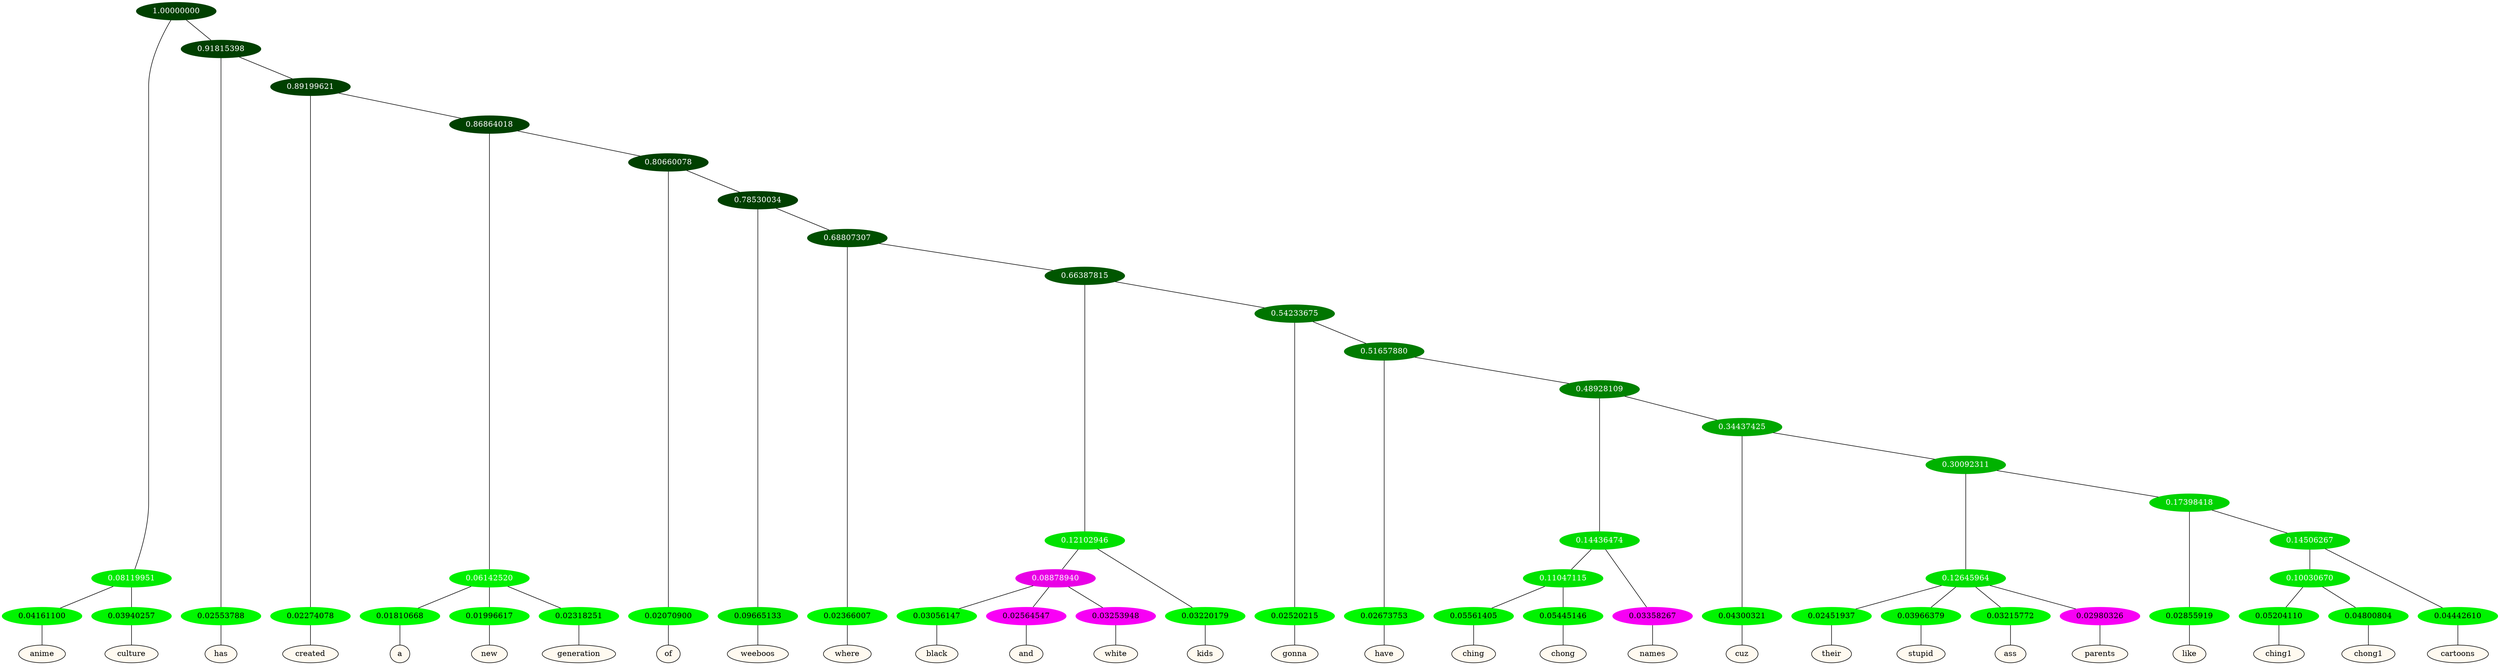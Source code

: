 graph {
	node [format=png height=0.15 nodesep=0.001 ordering=out overlap=prism overlap_scaling=0.01 ranksep=0.001 ratio=0.2 style=filled width=0.15]
	{
		rank=same
		a_w_3 [label=anime color=black fillcolor=floralwhite style="filled,solid"]
		a_w_4 [label=culture color=black fillcolor=floralwhite style="filled,solid"]
		a_w_5 [label=has color=black fillcolor=floralwhite style="filled,solid"]
		a_w_7 [label=created color=black fillcolor=floralwhite style="filled,solid"]
		a_w_11 [label=a color=black fillcolor=floralwhite style="filled,solid"]
		a_w_12 [label=new color=black fillcolor=floralwhite style="filled,solid"]
		a_w_13 [label=generation color=black fillcolor=floralwhite style="filled,solid"]
		a_w_14 [label=of color=black fillcolor=floralwhite style="filled,solid"]
		a_w_16 [label=weeboos color=black fillcolor=floralwhite style="filled,solid"]
		a_w_18 [label=where color=black fillcolor=floralwhite style="filled,solid"]
		a_w_26 [label=black color=black fillcolor=floralwhite style="filled,solid"]
		a_w_27 [label=and color=black fillcolor=floralwhite style="filled,solid"]
		a_w_28 [label=white color=black fillcolor=floralwhite style="filled,solid"]
		a_w_23 [label=kids color=black fillcolor=floralwhite style="filled,solid"]
		a_w_24 [label=gonna color=black fillcolor=floralwhite style="filled,solid"]
		a_w_29 [label=have color=black fillcolor=floralwhite style="filled,solid"]
		a_w_37 [label=ching color=black fillcolor=floralwhite style="filled,solid"]
		a_w_38 [label=chong color=black fillcolor=floralwhite style="filled,solid"]
		a_w_34 [label=names color=black fillcolor=floralwhite style="filled,solid"]
		a_w_35 [label=cuz color=black fillcolor=floralwhite style="filled,solid"]
		a_w_41 [label=their color=black fillcolor=floralwhite style="filled,solid"]
		a_w_42 [label=stupid color=black fillcolor=floralwhite style="filled,solid"]
		a_w_43 [label=ass color=black fillcolor=floralwhite style="filled,solid"]
		a_w_44 [label=parents color=black fillcolor=floralwhite style="filled,solid"]
		a_w_45 [label=like color=black fillcolor=floralwhite style="filled,solid"]
		a_w_49 [label=ching1 color=black fillcolor=floralwhite style="filled,solid"]
		a_w_50 [label=chong1 color=black fillcolor=floralwhite style="filled,solid"]
		a_w_48 [label=cartoons color=black fillcolor=floralwhite style="filled,solid"]
	}
	a_n_3 -- a_w_3
	a_n_4 -- a_w_4
	a_n_5 -- a_w_5
	a_n_7 -- a_w_7
	a_n_11 -- a_w_11
	a_n_12 -- a_w_12
	a_n_13 -- a_w_13
	a_n_14 -- a_w_14
	a_n_16 -- a_w_16
	a_n_18 -- a_w_18
	a_n_26 -- a_w_26
	a_n_27 -- a_w_27
	a_n_28 -- a_w_28
	a_n_23 -- a_w_23
	a_n_24 -- a_w_24
	a_n_29 -- a_w_29
	a_n_37 -- a_w_37
	a_n_38 -- a_w_38
	a_n_34 -- a_w_34
	a_n_35 -- a_w_35
	a_n_41 -- a_w_41
	a_n_42 -- a_w_42
	a_n_43 -- a_w_43
	a_n_44 -- a_w_44
	a_n_45 -- a_w_45
	a_n_49 -- a_w_49
	a_n_50 -- a_w_50
	a_n_48 -- a_w_48
	{
		rank=same
		a_n_3 [label=0.04161100 color="0.334 1.000 0.958" fontcolor=black]
		a_n_4 [label=0.03940257 color="0.334 1.000 0.961" fontcolor=black]
		a_n_5 [label=0.02553788 color="0.334 1.000 0.974" fontcolor=black]
		a_n_7 [label=0.02274078 color="0.334 1.000 0.977" fontcolor=black]
		a_n_11 [label=0.01810668 color="0.334 1.000 0.982" fontcolor=black]
		a_n_12 [label=0.01996617 color="0.334 1.000 0.980" fontcolor=black]
		a_n_13 [label=0.02318251 color="0.334 1.000 0.977" fontcolor=black]
		a_n_14 [label=0.02070900 color="0.334 1.000 0.979" fontcolor=black]
		a_n_16 [label=0.09665133 color="0.334 1.000 0.903" fontcolor=black]
		a_n_18 [label=0.02366007 color="0.334 1.000 0.976" fontcolor=black]
		a_n_26 [label=0.03056147 color="0.334 1.000 0.969" fontcolor=black]
		a_n_27 [label=0.02564547 color="0.835 1.000 0.974" fontcolor=black]
		a_n_28 [label=0.03253948 color="0.835 1.000 0.967" fontcolor=black]
		a_n_23 [label=0.03220179 color="0.334 1.000 0.968" fontcolor=black]
		a_n_24 [label=0.02520215 color="0.334 1.000 0.975" fontcolor=black]
		a_n_29 [label=0.02673753 color="0.334 1.000 0.973" fontcolor=black]
		a_n_37 [label=0.05561405 color="0.334 1.000 0.944" fontcolor=black]
		a_n_38 [label=0.05445146 color="0.334 1.000 0.946" fontcolor=black]
		a_n_34 [label=0.03358267 color="0.835 1.000 0.966" fontcolor=black]
		a_n_35 [label=0.04300321 color="0.334 1.000 0.957" fontcolor=black]
		a_n_41 [label=0.02451937 color="0.334 1.000 0.975" fontcolor=black]
		a_n_42 [label=0.03966379 color="0.334 1.000 0.960" fontcolor=black]
		a_n_43 [label=0.03215772 color="0.334 1.000 0.968" fontcolor=black]
		a_n_44 [label=0.02980326 color="0.835 1.000 0.970" fontcolor=black]
		a_n_45 [label=0.02855919 color="0.334 1.000 0.971" fontcolor=black]
		a_n_49 [label=0.05204110 color="0.334 1.000 0.948" fontcolor=black]
		a_n_50 [label=0.04800804 color="0.334 1.000 0.952" fontcolor=black]
		a_n_48 [label=0.04442610 color="0.334 1.000 0.956" fontcolor=black]
	}
	a_n_0 [label=1.00000000 color="0.334 1.000 0.250" fontcolor=grey99]
	a_n_1 [label=0.08119951 color="0.334 1.000 0.919" fontcolor=grey99]
	a_n_0 -- a_n_1
	a_n_2 [label=0.91815398 color="0.334 1.000 0.250" fontcolor=grey99]
	a_n_0 -- a_n_2
	a_n_1 -- a_n_3
	a_n_1 -- a_n_4
	a_n_2 -- a_n_5
	a_n_6 [label=0.89199621 color="0.334 1.000 0.250" fontcolor=grey99]
	a_n_2 -- a_n_6
	a_n_6 -- a_n_7
	a_n_8 [label=0.86864018 color="0.334 1.000 0.250" fontcolor=grey99]
	a_n_6 -- a_n_8
	a_n_9 [label=0.06142520 color="0.334 1.000 0.939" fontcolor=grey99]
	a_n_8 -- a_n_9
	a_n_10 [label=0.80660078 color="0.334 1.000 0.250" fontcolor=grey99]
	a_n_8 -- a_n_10
	a_n_9 -- a_n_11
	a_n_9 -- a_n_12
	a_n_9 -- a_n_13
	a_n_10 -- a_n_14
	a_n_15 [label=0.78530034 color="0.334 1.000 0.250" fontcolor=grey99]
	a_n_10 -- a_n_15
	a_n_15 -- a_n_16
	a_n_17 [label=0.68807307 color="0.334 1.000 0.312" fontcolor=grey99]
	a_n_15 -- a_n_17
	a_n_17 -- a_n_18
	a_n_19 [label=0.66387815 color="0.334 1.000 0.336" fontcolor=grey99]
	a_n_17 -- a_n_19
	a_n_20 [label=0.12102946 color="0.334 1.000 0.879" fontcolor=grey99]
	a_n_19 -- a_n_20
	a_n_21 [label=0.54233675 color="0.334 1.000 0.458" fontcolor=grey99]
	a_n_19 -- a_n_21
	a_n_22 [label=0.08878940 color="0.835 1.000 0.911" fontcolor=grey99]
	a_n_20 -- a_n_22
	a_n_20 -- a_n_23
	a_n_21 -- a_n_24
	a_n_25 [label=0.51657880 color="0.334 1.000 0.483" fontcolor=grey99]
	a_n_21 -- a_n_25
	a_n_22 -- a_n_26
	a_n_22 -- a_n_27
	a_n_22 -- a_n_28
	a_n_25 -- a_n_29
	a_n_30 [label=0.48928109 color="0.334 1.000 0.511" fontcolor=grey99]
	a_n_25 -- a_n_30
	a_n_31 [label=0.14436474 color="0.334 1.000 0.856" fontcolor=grey99]
	a_n_30 -- a_n_31
	a_n_32 [label=0.34437425 color="0.334 1.000 0.656" fontcolor=grey99]
	a_n_30 -- a_n_32
	a_n_33 [label=0.11047115 color="0.334 1.000 0.890" fontcolor=grey99]
	a_n_31 -- a_n_33
	a_n_31 -- a_n_34
	a_n_32 -- a_n_35
	a_n_36 [label=0.30092311 color="0.334 1.000 0.699" fontcolor=grey99]
	a_n_32 -- a_n_36
	a_n_33 -- a_n_37
	a_n_33 -- a_n_38
	a_n_39 [label=0.12645964 color="0.334 1.000 0.874" fontcolor=grey99]
	a_n_36 -- a_n_39
	a_n_40 [label=0.17398418 color="0.334 1.000 0.826" fontcolor=grey99]
	a_n_36 -- a_n_40
	a_n_39 -- a_n_41
	a_n_39 -- a_n_42
	a_n_39 -- a_n_43
	a_n_39 -- a_n_44
	a_n_40 -- a_n_45
	a_n_46 [label=0.14506267 color="0.334 1.000 0.855" fontcolor=grey99]
	a_n_40 -- a_n_46
	a_n_47 [label=0.10030670 color="0.334 1.000 0.900" fontcolor=grey99]
	a_n_46 -- a_n_47
	a_n_46 -- a_n_48
	a_n_47 -- a_n_49
	a_n_47 -- a_n_50
}
